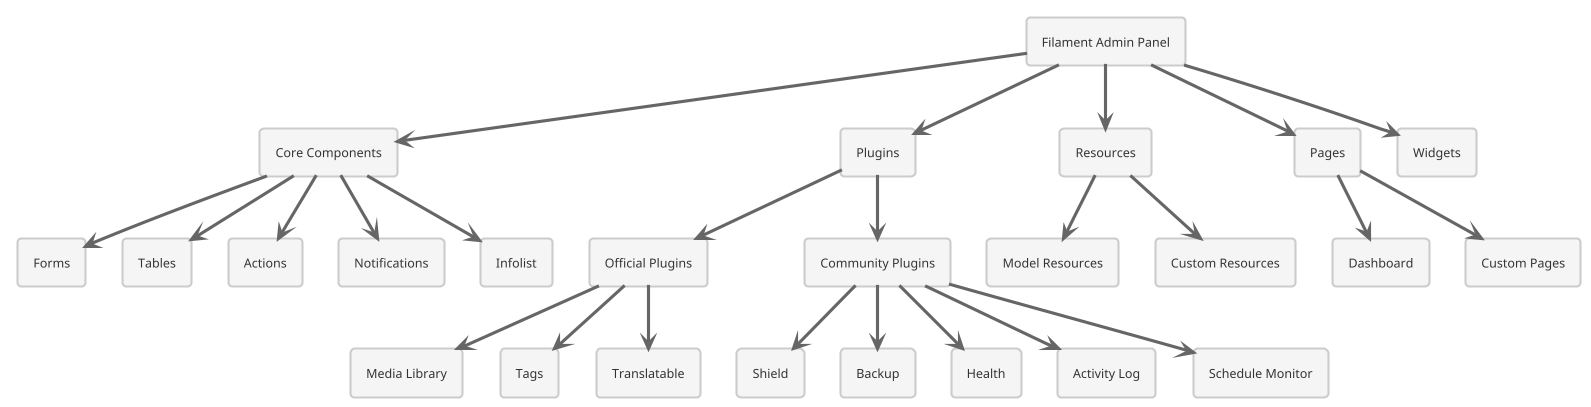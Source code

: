 @startuml Filament Admin Panel Architecture (Light Mode)

' Light mode theme
!theme cerulean
skinparam backgroundColor #FFFFFF
skinparam ArrowColor #666666
skinparam shadowing false
skinparam DefaultFontColor #333333

' Define styles
skinparam rectangle {
    BackgroundColor #f5f5f5
    BorderColor #cccccc
    FontColor #333333
}

' Main components
rectangle "Filament Admin Panel" as A

' Main categories
rectangle "Core Components" as B
rectangle "Plugins" as C
rectangle "Resources" as D
rectangle "Pages" as E
rectangle "Widgets" as F

' Core components
rectangle "Forms" as B1
rectangle "Tables" as B2
rectangle "Actions" as B3
rectangle "Notifications" as B4
rectangle "Infolist" as B5

' Plugins
rectangle "Official Plugins" as C1
rectangle "Community Plugins" as C2

' Official plugins
rectangle "Media Library" as C1A
rectangle "Tags" as C1B
rectangle "Translatable" as C1C

' Community plugins
rectangle "Shield" as C2A
rectangle "Backup" as C2B
rectangle "Health" as C2C
rectangle "Activity Log" as C2D
rectangle "Schedule Monitor" as C2E

' Resources
rectangle "Model Resources" as D1
rectangle "Custom Resources" as D2

' Pages
rectangle "Dashboard" as E1
rectangle "Custom Pages" as E2

' Connections
A --> B
A --> C
A --> D
A --> E
A --> F

B --> B1
B --> B2
B --> B3
B --> B4
B --> B5

C --> C1
C --> C2

C1 --> C1A
C1 --> C1B
C1 --> C1C

C2 --> C2A
C2 --> C2B
C2 --> C2C
C2 --> C2D
C2 --> C2E

D --> D1
D --> D2

E --> E1
E --> E2

@enduml

